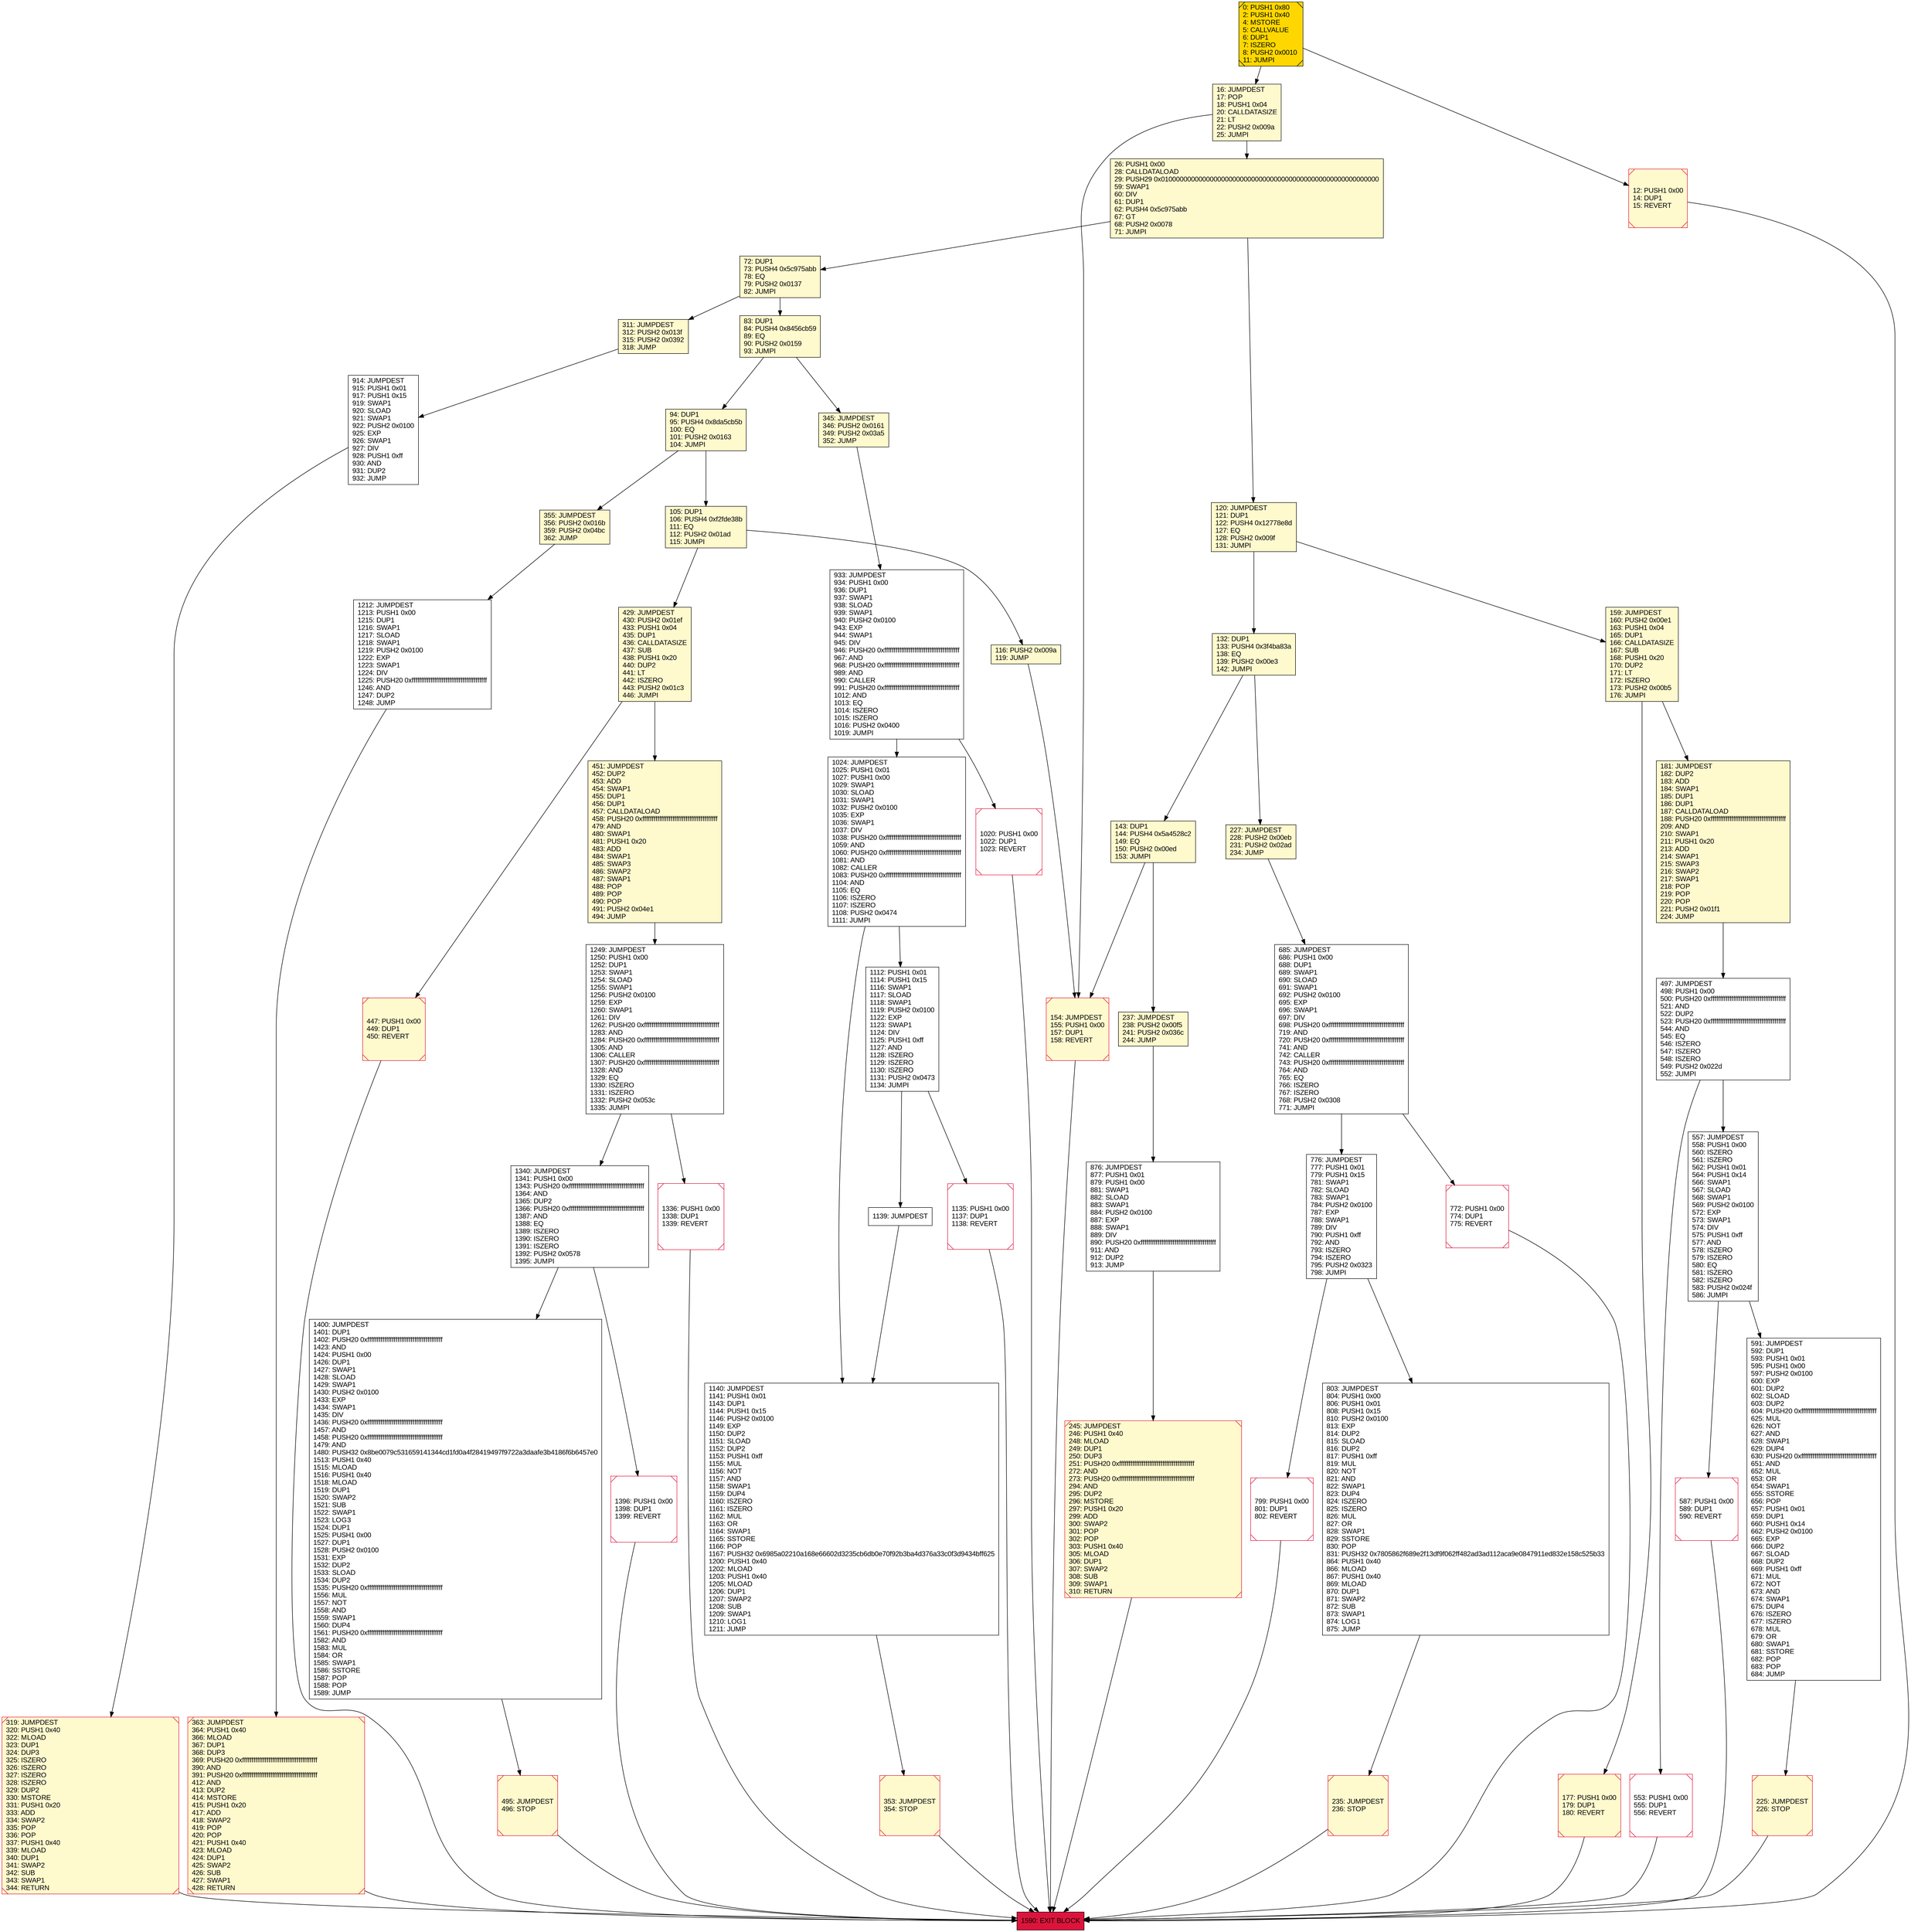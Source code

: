 digraph G {
bgcolor=transparent rankdir=UD;
node [shape=box style=filled color=black fillcolor=white fontname=arial fontcolor=black];
319 [label="319: JUMPDEST\l320: PUSH1 0x40\l322: MLOAD\l323: DUP1\l324: DUP3\l325: ISZERO\l326: ISZERO\l327: ISZERO\l328: ISZERO\l329: DUP2\l330: MSTORE\l331: PUSH1 0x20\l333: ADD\l334: SWAP2\l335: POP\l336: POP\l337: PUSH1 0x40\l339: MLOAD\l340: DUP1\l341: SWAP2\l342: SUB\l343: SWAP1\l344: RETURN\l" fillcolor=lemonchiffon shape=Msquare color=crimson ];
1140 [label="1140: JUMPDEST\l1141: PUSH1 0x01\l1143: DUP1\l1144: PUSH1 0x15\l1146: PUSH2 0x0100\l1149: EXP\l1150: DUP2\l1151: SLOAD\l1152: DUP2\l1153: PUSH1 0xff\l1155: MUL\l1156: NOT\l1157: AND\l1158: SWAP1\l1159: DUP4\l1160: ISZERO\l1161: ISZERO\l1162: MUL\l1163: OR\l1164: SWAP1\l1165: SSTORE\l1166: POP\l1167: PUSH32 0x6985a02210a168e66602d3235cb6db0e70f92b3ba4d376a33c0f3d9434bff625\l1200: PUSH1 0x40\l1202: MLOAD\l1203: PUSH1 0x40\l1205: MLOAD\l1206: DUP1\l1207: SWAP2\l1208: SUB\l1209: SWAP1\l1210: LOG1\l1211: JUMP\l" ];
72 [label="72: DUP1\l73: PUSH4 0x5c975abb\l78: EQ\l79: PUSH2 0x0137\l82: JUMPI\l" fillcolor=lemonchiffon ];
553 [label="553: PUSH1 0x00\l555: DUP1\l556: REVERT\l" shape=Msquare color=crimson ];
1212 [label="1212: JUMPDEST\l1213: PUSH1 0x00\l1215: DUP1\l1216: SWAP1\l1217: SLOAD\l1218: SWAP1\l1219: PUSH2 0x0100\l1222: EXP\l1223: SWAP1\l1224: DIV\l1225: PUSH20 0xffffffffffffffffffffffffffffffffffffffff\l1246: AND\l1247: DUP2\l1248: JUMP\l" ];
1400 [label="1400: JUMPDEST\l1401: DUP1\l1402: PUSH20 0xffffffffffffffffffffffffffffffffffffffff\l1423: AND\l1424: PUSH1 0x00\l1426: DUP1\l1427: SWAP1\l1428: SLOAD\l1429: SWAP1\l1430: PUSH2 0x0100\l1433: EXP\l1434: SWAP1\l1435: DIV\l1436: PUSH20 0xffffffffffffffffffffffffffffffffffffffff\l1457: AND\l1458: PUSH20 0xffffffffffffffffffffffffffffffffffffffff\l1479: AND\l1480: PUSH32 0x8be0079c531659141344cd1fd0a4f28419497f9722a3daafe3b4186f6b6457e0\l1513: PUSH1 0x40\l1515: MLOAD\l1516: PUSH1 0x40\l1518: MLOAD\l1519: DUP1\l1520: SWAP2\l1521: SUB\l1522: SWAP1\l1523: LOG3\l1524: DUP1\l1525: PUSH1 0x00\l1527: DUP1\l1528: PUSH2 0x0100\l1531: EXP\l1532: DUP2\l1533: SLOAD\l1534: DUP2\l1535: PUSH20 0xffffffffffffffffffffffffffffffffffffffff\l1556: MUL\l1557: NOT\l1558: AND\l1559: SWAP1\l1560: DUP4\l1561: PUSH20 0xffffffffffffffffffffffffffffffffffffffff\l1582: AND\l1583: MUL\l1584: OR\l1585: SWAP1\l1586: SSTORE\l1587: POP\l1588: POP\l1589: JUMP\l" ];
132 [label="132: DUP1\l133: PUSH4 0x3f4ba83a\l138: EQ\l139: PUSH2 0x00e3\l142: JUMPI\l" fillcolor=lemonchiffon ];
177 [label="177: PUSH1 0x00\l179: DUP1\l180: REVERT\l" fillcolor=lemonchiffon shape=Msquare color=crimson ];
94 [label="94: DUP1\l95: PUSH4 0x8da5cb5b\l100: EQ\l101: PUSH2 0x0163\l104: JUMPI\l" fillcolor=lemonchiffon ];
0 [label="0: PUSH1 0x80\l2: PUSH1 0x40\l4: MSTORE\l5: CALLVALUE\l6: DUP1\l7: ISZERO\l8: PUSH2 0x0010\l11: JUMPI\l" fillcolor=lemonchiffon shape=Msquare fillcolor=gold ];
1336 [label="1336: PUSH1 0x00\l1338: DUP1\l1339: REVERT\l" shape=Msquare color=crimson ];
26 [label="26: PUSH1 0x00\l28: CALLDATALOAD\l29: PUSH29 0x0100000000000000000000000000000000000000000000000000000000\l59: SWAP1\l60: DIV\l61: DUP1\l62: PUSH4 0x5c975abb\l67: GT\l68: PUSH2 0x0078\l71: JUMPI\l" fillcolor=lemonchiffon ];
447 [label="447: PUSH1 0x00\l449: DUP1\l450: REVERT\l" fillcolor=lemonchiffon shape=Msquare color=crimson ];
154 [label="154: JUMPDEST\l155: PUSH1 0x00\l157: DUP1\l158: REVERT\l" fillcolor=lemonchiffon shape=Msquare color=crimson ];
345 [label="345: JUMPDEST\l346: PUSH2 0x0161\l349: PUSH2 0x03a5\l352: JUMP\l" fillcolor=lemonchiffon ];
933 [label="933: JUMPDEST\l934: PUSH1 0x00\l936: DUP1\l937: SWAP1\l938: SLOAD\l939: SWAP1\l940: PUSH2 0x0100\l943: EXP\l944: SWAP1\l945: DIV\l946: PUSH20 0xffffffffffffffffffffffffffffffffffffffff\l967: AND\l968: PUSH20 0xffffffffffffffffffffffffffffffffffffffff\l989: AND\l990: CALLER\l991: PUSH20 0xffffffffffffffffffffffffffffffffffffffff\l1012: AND\l1013: EQ\l1014: ISZERO\l1015: ISZERO\l1016: PUSH2 0x0400\l1019: JUMPI\l" ];
772 [label="772: PUSH1 0x00\l774: DUP1\l775: REVERT\l" shape=Msquare color=crimson ];
245 [label="245: JUMPDEST\l246: PUSH1 0x40\l248: MLOAD\l249: DUP1\l250: DUP3\l251: PUSH20 0xffffffffffffffffffffffffffffffffffffffff\l272: AND\l273: PUSH20 0xffffffffffffffffffffffffffffffffffffffff\l294: AND\l295: DUP2\l296: MSTORE\l297: PUSH1 0x20\l299: ADD\l300: SWAP2\l301: POP\l302: POP\l303: PUSH1 0x40\l305: MLOAD\l306: DUP1\l307: SWAP2\l308: SUB\l309: SWAP1\l310: RETURN\l" fillcolor=lemonchiffon shape=Msquare color=crimson ];
116 [label="116: PUSH2 0x009a\l119: JUMP\l" fillcolor=lemonchiffon ];
120 [label="120: JUMPDEST\l121: DUP1\l122: PUSH4 0x12778e8d\l127: EQ\l128: PUSH2 0x009f\l131: JUMPI\l" fillcolor=lemonchiffon ];
12 [label="12: PUSH1 0x00\l14: DUP1\l15: REVERT\l" fillcolor=lemonchiffon shape=Msquare color=crimson ];
83 [label="83: DUP1\l84: PUSH4 0x8456cb59\l89: EQ\l90: PUSH2 0x0159\l93: JUMPI\l" fillcolor=lemonchiffon ];
355 [label="355: JUMPDEST\l356: PUSH2 0x016b\l359: PUSH2 0x04bc\l362: JUMP\l" fillcolor=lemonchiffon ];
181 [label="181: JUMPDEST\l182: DUP2\l183: ADD\l184: SWAP1\l185: DUP1\l186: DUP1\l187: CALLDATALOAD\l188: PUSH20 0xffffffffffffffffffffffffffffffffffffffff\l209: AND\l210: SWAP1\l211: PUSH1 0x20\l213: ADD\l214: SWAP1\l215: SWAP3\l216: SWAP2\l217: SWAP1\l218: POP\l219: POP\l220: POP\l221: PUSH2 0x01f1\l224: JUMP\l" fillcolor=lemonchiffon ];
1590 [label="1590: EXIT BLOCK\l" fillcolor=crimson ];
451 [label="451: JUMPDEST\l452: DUP2\l453: ADD\l454: SWAP1\l455: DUP1\l456: DUP1\l457: CALLDATALOAD\l458: PUSH20 0xffffffffffffffffffffffffffffffffffffffff\l479: AND\l480: SWAP1\l481: PUSH1 0x20\l483: ADD\l484: SWAP1\l485: SWAP3\l486: SWAP2\l487: SWAP1\l488: POP\l489: POP\l490: POP\l491: PUSH2 0x04e1\l494: JUMP\l" fillcolor=lemonchiffon ];
803 [label="803: JUMPDEST\l804: PUSH1 0x00\l806: PUSH1 0x01\l808: PUSH1 0x15\l810: PUSH2 0x0100\l813: EXP\l814: DUP2\l815: SLOAD\l816: DUP2\l817: PUSH1 0xff\l819: MUL\l820: NOT\l821: AND\l822: SWAP1\l823: DUP4\l824: ISZERO\l825: ISZERO\l826: MUL\l827: OR\l828: SWAP1\l829: SSTORE\l830: POP\l831: PUSH32 0x7805862f689e2f13df9f062ff482ad3ad112aca9e0847911ed832e158c525b33\l864: PUSH1 0x40\l866: MLOAD\l867: PUSH1 0x40\l869: MLOAD\l870: DUP1\l871: SWAP2\l872: SUB\l873: SWAP1\l874: LOG1\l875: JUMP\l" ];
363 [label="363: JUMPDEST\l364: PUSH1 0x40\l366: MLOAD\l367: DUP1\l368: DUP3\l369: PUSH20 0xffffffffffffffffffffffffffffffffffffffff\l390: AND\l391: PUSH20 0xffffffffffffffffffffffffffffffffffffffff\l412: AND\l413: DUP2\l414: MSTORE\l415: PUSH1 0x20\l417: ADD\l418: SWAP2\l419: POP\l420: POP\l421: PUSH1 0x40\l423: MLOAD\l424: DUP1\l425: SWAP2\l426: SUB\l427: SWAP1\l428: RETURN\l" fillcolor=lemonchiffon shape=Msquare color=crimson ];
1112 [label="1112: PUSH1 0x01\l1114: PUSH1 0x15\l1116: SWAP1\l1117: SLOAD\l1118: SWAP1\l1119: PUSH2 0x0100\l1122: EXP\l1123: SWAP1\l1124: DIV\l1125: PUSH1 0xff\l1127: AND\l1128: ISZERO\l1129: ISZERO\l1130: ISZERO\l1131: PUSH2 0x0473\l1134: JUMPI\l" ];
1340 [label="1340: JUMPDEST\l1341: PUSH1 0x00\l1343: PUSH20 0xffffffffffffffffffffffffffffffffffffffff\l1364: AND\l1365: DUP2\l1366: PUSH20 0xffffffffffffffffffffffffffffffffffffffff\l1387: AND\l1388: EQ\l1389: ISZERO\l1390: ISZERO\l1391: ISZERO\l1392: PUSH2 0x0578\l1395: JUMPI\l" ];
799 [label="799: PUSH1 0x00\l801: DUP1\l802: REVERT\l" shape=Msquare color=crimson ];
1139 [label="1139: JUMPDEST\l" ];
16 [label="16: JUMPDEST\l17: POP\l18: PUSH1 0x04\l20: CALLDATASIZE\l21: LT\l22: PUSH2 0x009a\l25: JUMPI\l" fillcolor=lemonchiffon ];
776 [label="776: JUMPDEST\l777: PUSH1 0x01\l779: PUSH1 0x15\l781: SWAP1\l782: SLOAD\l783: SWAP1\l784: PUSH2 0x0100\l787: EXP\l788: SWAP1\l789: DIV\l790: PUSH1 0xff\l792: AND\l793: ISZERO\l794: ISZERO\l795: PUSH2 0x0323\l798: JUMPI\l" ];
237 [label="237: JUMPDEST\l238: PUSH2 0x00f5\l241: PUSH2 0x036c\l244: JUMP\l" fillcolor=lemonchiffon ];
591 [label="591: JUMPDEST\l592: DUP1\l593: PUSH1 0x01\l595: PUSH1 0x00\l597: PUSH2 0x0100\l600: EXP\l601: DUP2\l602: SLOAD\l603: DUP2\l604: PUSH20 0xffffffffffffffffffffffffffffffffffffffff\l625: MUL\l626: NOT\l627: AND\l628: SWAP1\l629: DUP4\l630: PUSH20 0xffffffffffffffffffffffffffffffffffffffff\l651: AND\l652: MUL\l653: OR\l654: SWAP1\l655: SSTORE\l656: POP\l657: PUSH1 0x01\l659: DUP1\l660: PUSH1 0x14\l662: PUSH2 0x0100\l665: EXP\l666: DUP2\l667: SLOAD\l668: DUP2\l669: PUSH1 0xff\l671: MUL\l672: NOT\l673: AND\l674: SWAP1\l675: DUP4\l676: ISZERO\l677: ISZERO\l678: MUL\l679: OR\l680: SWAP1\l681: SSTORE\l682: POP\l683: POP\l684: JUMP\l" ];
1135 [label="1135: PUSH1 0x00\l1137: DUP1\l1138: REVERT\l" shape=Msquare color=crimson ];
311 [label="311: JUMPDEST\l312: PUSH2 0x013f\l315: PUSH2 0x0392\l318: JUMP\l" fillcolor=lemonchiffon ];
685 [label="685: JUMPDEST\l686: PUSH1 0x00\l688: DUP1\l689: SWAP1\l690: SLOAD\l691: SWAP1\l692: PUSH2 0x0100\l695: EXP\l696: SWAP1\l697: DIV\l698: PUSH20 0xffffffffffffffffffffffffffffffffffffffff\l719: AND\l720: PUSH20 0xffffffffffffffffffffffffffffffffffffffff\l741: AND\l742: CALLER\l743: PUSH20 0xffffffffffffffffffffffffffffffffffffffff\l764: AND\l765: EQ\l766: ISZERO\l767: ISZERO\l768: PUSH2 0x0308\l771: JUMPI\l" ];
1396 [label="1396: PUSH1 0x00\l1398: DUP1\l1399: REVERT\l" shape=Msquare color=crimson ];
557 [label="557: JUMPDEST\l558: PUSH1 0x00\l560: ISZERO\l561: ISZERO\l562: PUSH1 0x01\l564: PUSH1 0x14\l566: SWAP1\l567: SLOAD\l568: SWAP1\l569: PUSH2 0x0100\l572: EXP\l573: SWAP1\l574: DIV\l575: PUSH1 0xff\l577: AND\l578: ISZERO\l579: ISZERO\l580: EQ\l581: ISZERO\l582: ISZERO\l583: PUSH2 0x024f\l586: JUMPI\l" ];
227 [label="227: JUMPDEST\l228: PUSH2 0x00eb\l231: PUSH2 0x02ad\l234: JUMP\l" fillcolor=lemonchiffon ];
914 [label="914: JUMPDEST\l915: PUSH1 0x01\l917: PUSH1 0x15\l919: SWAP1\l920: SLOAD\l921: SWAP1\l922: PUSH2 0x0100\l925: EXP\l926: SWAP1\l927: DIV\l928: PUSH1 0xff\l930: AND\l931: DUP2\l932: JUMP\l" ];
1020 [label="1020: PUSH1 0x00\l1022: DUP1\l1023: REVERT\l" shape=Msquare color=crimson ];
143 [label="143: DUP1\l144: PUSH4 0x5a4528c2\l149: EQ\l150: PUSH2 0x00ed\l153: JUMPI\l" fillcolor=lemonchiffon ];
105 [label="105: DUP1\l106: PUSH4 0xf2fde38b\l111: EQ\l112: PUSH2 0x01ad\l115: JUMPI\l" fillcolor=lemonchiffon ];
1249 [label="1249: JUMPDEST\l1250: PUSH1 0x00\l1252: DUP1\l1253: SWAP1\l1254: SLOAD\l1255: SWAP1\l1256: PUSH2 0x0100\l1259: EXP\l1260: SWAP1\l1261: DIV\l1262: PUSH20 0xffffffffffffffffffffffffffffffffffffffff\l1283: AND\l1284: PUSH20 0xffffffffffffffffffffffffffffffffffffffff\l1305: AND\l1306: CALLER\l1307: PUSH20 0xffffffffffffffffffffffffffffffffffffffff\l1328: AND\l1329: EQ\l1330: ISZERO\l1331: ISZERO\l1332: PUSH2 0x053c\l1335: JUMPI\l" ];
1024 [label="1024: JUMPDEST\l1025: PUSH1 0x01\l1027: PUSH1 0x00\l1029: SWAP1\l1030: SLOAD\l1031: SWAP1\l1032: PUSH2 0x0100\l1035: EXP\l1036: SWAP1\l1037: DIV\l1038: PUSH20 0xffffffffffffffffffffffffffffffffffffffff\l1059: AND\l1060: PUSH20 0xffffffffffffffffffffffffffffffffffffffff\l1081: AND\l1082: CALLER\l1083: PUSH20 0xffffffffffffffffffffffffffffffffffffffff\l1104: AND\l1105: EQ\l1106: ISZERO\l1107: ISZERO\l1108: PUSH2 0x0474\l1111: JUMPI\l" ];
587 [label="587: PUSH1 0x00\l589: DUP1\l590: REVERT\l" shape=Msquare color=crimson ];
876 [label="876: JUMPDEST\l877: PUSH1 0x01\l879: PUSH1 0x00\l881: SWAP1\l882: SLOAD\l883: SWAP1\l884: PUSH2 0x0100\l887: EXP\l888: SWAP1\l889: DIV\l890: PUSH20 0xffffffffffffffffffffffffffffffffffffffff\l911: AND\l912: DUP2\l913: JUMP\l" ];
159 [label="159: JUMPDEST\l160: PUSH2 0x00e1\l163: PUSH1 0x04\l165: DUP1\l166: CALLDATASIZE\l167: SUB\l168: PUSH1 0x20\l170: DUP2\l171: LT\l172: ISZERO\l173: PUSH2 0x00b5\l176: JUMPI\l" fillcolor=lemonchiffon ];
225 [label="225: JUMPDEST\l226: STOP\l" fillcolor=lemonchiffon shape=Msquare color=crimson ];
353 [label="353: JUMPDEST\l354: STOP\l" fillcolor=lemonchiffon shape=Msquare color=crimson ];
497 [label="497: JUMPDEST\l498: PUSH1 0x00\l500: PUSH20 0xffffffffffffffffffffffffffffffffffffffff\l521: AND\l522: DUP2\l523: PUSH20 0xffffffffffffffffffffffffffffffffffffffff\l544: AND\l545: EQ\l546: ISZERO\l547: ISZERO\l548: ISZERO\l549: PUSH2 0x022d\l552: JUMPI\l" ];
495 [label="495: JUMPDEST\l496: STOP\l" fillcolor=lemonchiffon shape=Msquare color=crimson ];
429 [label="429: JUMPDEST\l430: PUSH2 0x01ef\l433: PUSH1 0x04\l435: DUP1\l436: CALLDATASIZE\l437: SUB\l438: PUSH1 0x20\l440: DUP2\l441: LT\l442: ISZERO\l443: PUSH2 0x01c3\l446: JUMPI\l" fillcolor=lemonchiffon ];
235 [label="235: JUMPDEST\l236: STOP\l" fillcolor=lemonchiffon shape=Msquare color=crimson ];
227 -> 685;
345 -> 933;
1112 -> 1139;
799 -> 1590;
83 -> 345;
363 -> 1590;
245 -> 1590;
685 -> 776;
772 -> 1590;
311 -> 914;
26 -> 72;
12 -> 1590;
105 -> 429;
557 -> 591;
16 -> 154;
16 -> 26;
120 -> 132;
143 -> 237;
0 -> 16;
177 -> 1590;
355 -> 1212;
447 -> 1590;
154 -> 1590;
72 -> 83;
497 -> 557;
1336 -> 1590;
237 -> 876;
26 -> 120;
1212 -> 363;
0 -> 12;
319 -> 1590;
116 -> 154;
1340 -> 1400;
1139 -> 1140;
83 -> 94;
94 -> 355;
557 -> 587;
553 -> 1590;
591 -> 225;
159 -> 181;
933 -> 1024;
225 -> 1590;
353 -> 1590;
72 -> 311;
429 -> 451;
803 -> 235;
181 -> 497;
235 -> 1590;
105 -> 116;
495 -> 1590;
451 -> 1249;
876 -> 245;
132 -> 227;
914 -> 319;
1249 -> 1340;
587 -> 1590;
120 -> 159;
1024 -> 1112;
429 -> 447;
1024 -> 1140;
159 -> 177;
1396 -> 1590;
1340 -> 1396;
132 -> 143;
1020 -> 1590;
94 -> 105;
1400 -> 495;
497 -> 553;
1140 -> 353;
685 -> 772;
776 -> 803;
1112 -> 1135;
1135 -> 1590;
933 -> 1020;
143 -> 154;
776 -> 799;
1249 -> 1336;
}